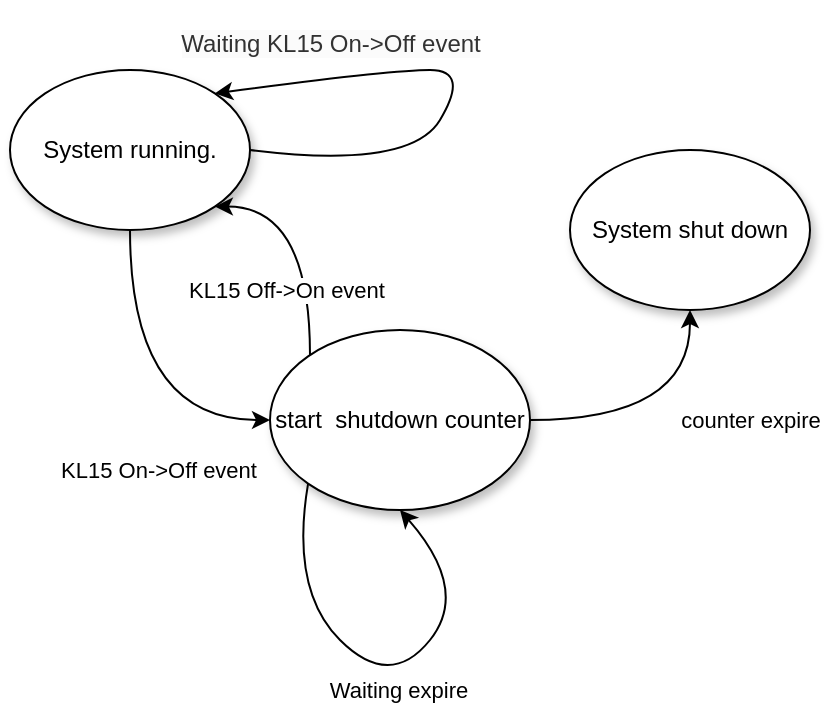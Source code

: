 <mxfile version="20.8.23" type="github">
  <diagram name="Pagina-1" id="EzI_J0fk2mrWBtXwCNza">
    <mxGraphModel dx="745" dy="783" grid="1" gridSize="10" guides="1" tooltips="1" connect="1" arrows="1" fold="1" page="1" pageScale="1" pageWidth="827" pageHeight="1169" math="0" shadow="0">
      <root>
        <mxCell id="0" />
        <mxCell id="1" parent="0" />
        <mxCell id="22iQJKxbWurUTKGytqjF-6" style="edgeStyle=orthogonalEdgeStyle;curved=1;sketch=0;orthogonalLoop=1;jettySize=auto;html=1;exitX=0.5;exitY=1;exitDx=0;exitDy=0;entryX=0;entryY=0.5;entryDx=0;entryDy=0;" parent="1" source="22iQJKxbWurUTKGytqjF-8" target="22iQJKxbWurUTKGytqjF-10" edge="1">
          <mxGeometry relative="1" as="geometry" />
        </mxCell>
        <mxCell id="22iQJKxbWurUTKGytqjF-7" value="&lt;br style=&quot;border-color: var(--border-color);&quot;&gt;KL15 On-&amp;gt;Off event" style="edgeLabel;html=1;align=center;verticalAlign=middle;resizable=0;points=[];" parent="22iQJKxbWurUTKGytqjF-6" vertex="1" connectable="0">
          <mxGeometry x="-0.182" y="14" relative="1" as="geometry">
            <mxPoint y="45" as="offset" />
          </mxGeometry>
        </mxCell>
        <mxCell id="22iQJKxbWurUTKGytqjF-8" value="System running." style="ellipse;whiteSpace=wrap;html=1;shadow=1;" parent="1" vertex="1">
          <mxGeometry x="220" y="80" width="120" height="80" as="geometry" />
        </mxCell>
        <mxCell id="22iQJKxbWurUTKGytqjF-9" value="&lt;br&gt;&lt;span style=&quot;color: rgb(0, 0, 0); font-family: Helvetica; font-size: 12px; font-style: normal; font-variant-ligatures: normal; font-variant-caps: normal; font-weight: 400; letter-spacing: normal; orphans: 2; text-align: center; text-indent: 0px; text-transform: none; widows: 2; word-spacing: 0px; -webkit-text-stroke-width: 0px; background-color: rgb(251, 251, 251); text-decoration-thickness: initial; text-decoration-style: initial; text-decoration-color: initial; float: none; display: inline !important;&quot;&gt;Waiting KL15 On-&amp;gt;Off event&lt;/span&gt;&lt;br&gt;" style="endArrow=classic;html=1;sketch=0;exitX=1;exitY=0.5;exitDx=0;exitDy=0;entryX=1;entryY=0;entryDx=0;entryDy=0;spacing=0;textOpacity=80;curved=1;" parent="1" source="22iQJKxbWurUTKGytqjF-8" target="22iQJKxbWurUTKGytqjF-8" edge="1">
          <mxGeometry x="0.541" y="-24" width="50" height="50" relative="1" as="geometry">
            <mxPoint x="350" y="100" as="sourcePoint" />
            <mxPoint x="310" y="80" as="targetPoint" />
            <Array as="points">
              <mxPoint x="420" y="130" />
              <mxPoint x="450" y="80" />
              <mxPoint x="410" y="80" />
            </Array>
            <mxPoint as="offset" />
          </mxGeometry>
        </mxCell>
        <mxCell id="22iQJKxbWurUTKGytqjF-12" style="edgeStyle=orthogonalEdgeStyle;orthogonalLoop=1;jettySize=auto;html=1;exitX=1;exitY=0.5;exitDx=0;exitDy=0;curved=1;entryX=0.5;entryY=1;entryDx=0;entryDy=0;" parent="1" source="22iQJKxbWurUTKGytqjF-10" target="22iQJKxbWurUTKGytqjF-11" edge="1">
          <mxGeometry relative="1" as="geometry">
            <mxPoint x="560" y="230" as="targetPoint" />
          </mxGeometry>
        </mxCell>
        <mxCell id="22iQJKxbWurUTKGytqjF-15" value="counter expire" style="edgeLabel;html=1;align=center;verticalAlign=middle;resizable=0;points=[];" parent="22iQJKxbWurUTKGytqjF-12" vertex="1" connectable="0">
          <mxGeometry x="-0.185" y="9" relative="1" as="geometry">
            <mxPoint x="55" y="9" as="offset" />
          </mxGeometry>
        </mxCell>
        <mxCell id="egiyEYqrBZB65A4m1iMf-6" style="edgeStyle=orthogonalEdgeStyle;curved=1;orthogonalLoop=1;jettySize=auto;html=1;entryX=1;entryY=1;entryDx=0;entryDy=0;" edge="1" parent="1" source="22iQJKxbWurUTKGytqjF-10" target="22iQJKxbWurUTKGytqjF-8">
          <mxGeometry relative="1" as="geometry">
            <Array as="points">
              <mxPoint x="370" y="148" />
            </Array>
          </mxGeometry>
        </mxCell>
        <mxCell id="egiyEYqrBZB65A4m1iMf-7" value="KL15 Off-&amp;gt;On event" style="edgeLabel;html=1;align=center;verticalAlign=middle;resizable=0;points=[];" vertex="1" connectable="0" parent="egiyEYqrBZB65A4m1iMf-6">
          <mxGeometry x="-0.105" y="12" relative="1" as="geometry">
            <mxPoint y="22" as="offset" />
          </mxGeometry>
        </mxCell>
        <mxCell id="22iQJKxbWurUTKGytqjF-10" value="start&amp;nbsp; shutdown counter" style="ellipse;whiteSpace=wrap;html=1;shadow=1;sketch=0;" parent="1" vertex="1">
          <mxGeometry x="350" y="210" width="130" height="90" as="geometry" />
        </mxCell>
        <mxCell id="22iQJKxbWurUTKGytqjF-11" value="System shut down" style="ellipse;whiteSpace=wrap;html=1;shadow=1;sketch=0;" parent="1" vertex="1">
          <mxGeometry x="500" y="120" width="120" height="80" as="geometry" />
        </mxCell>
        <mxCell id="22iQJKxbWurUTKGytqjF-13" value="" style="curved=1;endArrow=classic;html=1;exitX=0;exitY=1;exitDx=0;exitDy=0;entryX=0.5;entryY=1;entryDx=0;entryDy=0;" parent="1" source="22iQJKxbWurUTKGytqjF-10" target="22iQJKxbWurUTKGytqjF-10" edge="1">
          <mxGeometry width="50" height="50" relative="1" as="geometry">
            <mxPoint x="340" y="340" as="sourcePoint" />
            <mxPoint x="460" y="320" as="targetPoint" />
            <Array as="points">
              <mxPoint x="360" y="340" />
              <mxPoint x="410" y="390" />
              <mxPoint x="450" y="340" />
            </Array>
          </mxGeometry>
        </mxCell>
        <mxCell id="22iQJKxbWurUTKGytqjF-14" value="Waiting expire" style="edgeLabel;html=1;align=center;verticalAlign=middle;resizable=0;points=[];" parent="22iQJKxbWurUTKGytqjF-13" vertex="1" connectable="0">
          <mxGeometry x="-0.449" y="3" relative="1" as="geometry">
            <mxPoint x="43" y="43" as="offset" />
          </mxGeometry>
        </mxCell>
      </root>
    </mxGraphModel>
  </diagram>
</mxfile>
